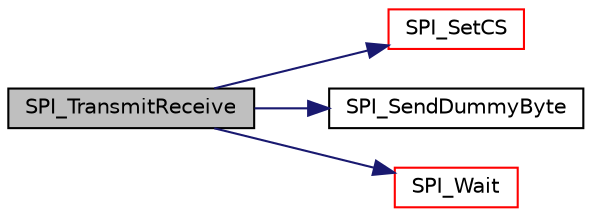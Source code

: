 digraph "SPI_TransmitReceive"
{
  edge [fontname="Helvetica",fontsize="10",labelfontname="Helvetica",labelfontsize="10"];
  node [fontname="Helvetica",fontsize="10",shape=record];
  rankdir="LR";
  Node40 [label="SPI_TransmitReceive",height=0.2,width=0.4,color="black", fillcolor="grey75", style="filled", fontcolor="black"];
  Node40 -> Node41 [color="midnightblue",fontsize="10",style="solid",fontname="Helvetica"];
  Node41 [label="SPI_SetCS",height=0.2,width=0.4,color="red", fillcolor="white", style="filled",URL="$spi_8c.html#a0ef3d3e3c5397195b3d768fcbf9eefb4",tooltip="sets Chip Select low to start SPI transmission. "];
  Node40 -> Node43 [color="midnightblue",fontsize="10",style="solid",fontname="Helvetica"];
  Node43 [label="SPI_SendDummyByte",height=0.2,width=0.4,color="black", fillcolor="white", style="filled",URL="$spi_8c.html#a6555659661d54484fd8b498f4ebee1d6"];
  Node40 -> Node44 [color="midnightblue",fontsize="10",style="solid",fontname="Helvetica"];
  Node44 [label="SPI_Wait",height=0.2,width=0.4,color="red", fillcolor="white", style="filled",URL="$spi_8c.html#a2b587d1036b94149282596f6620080b2"];
}
